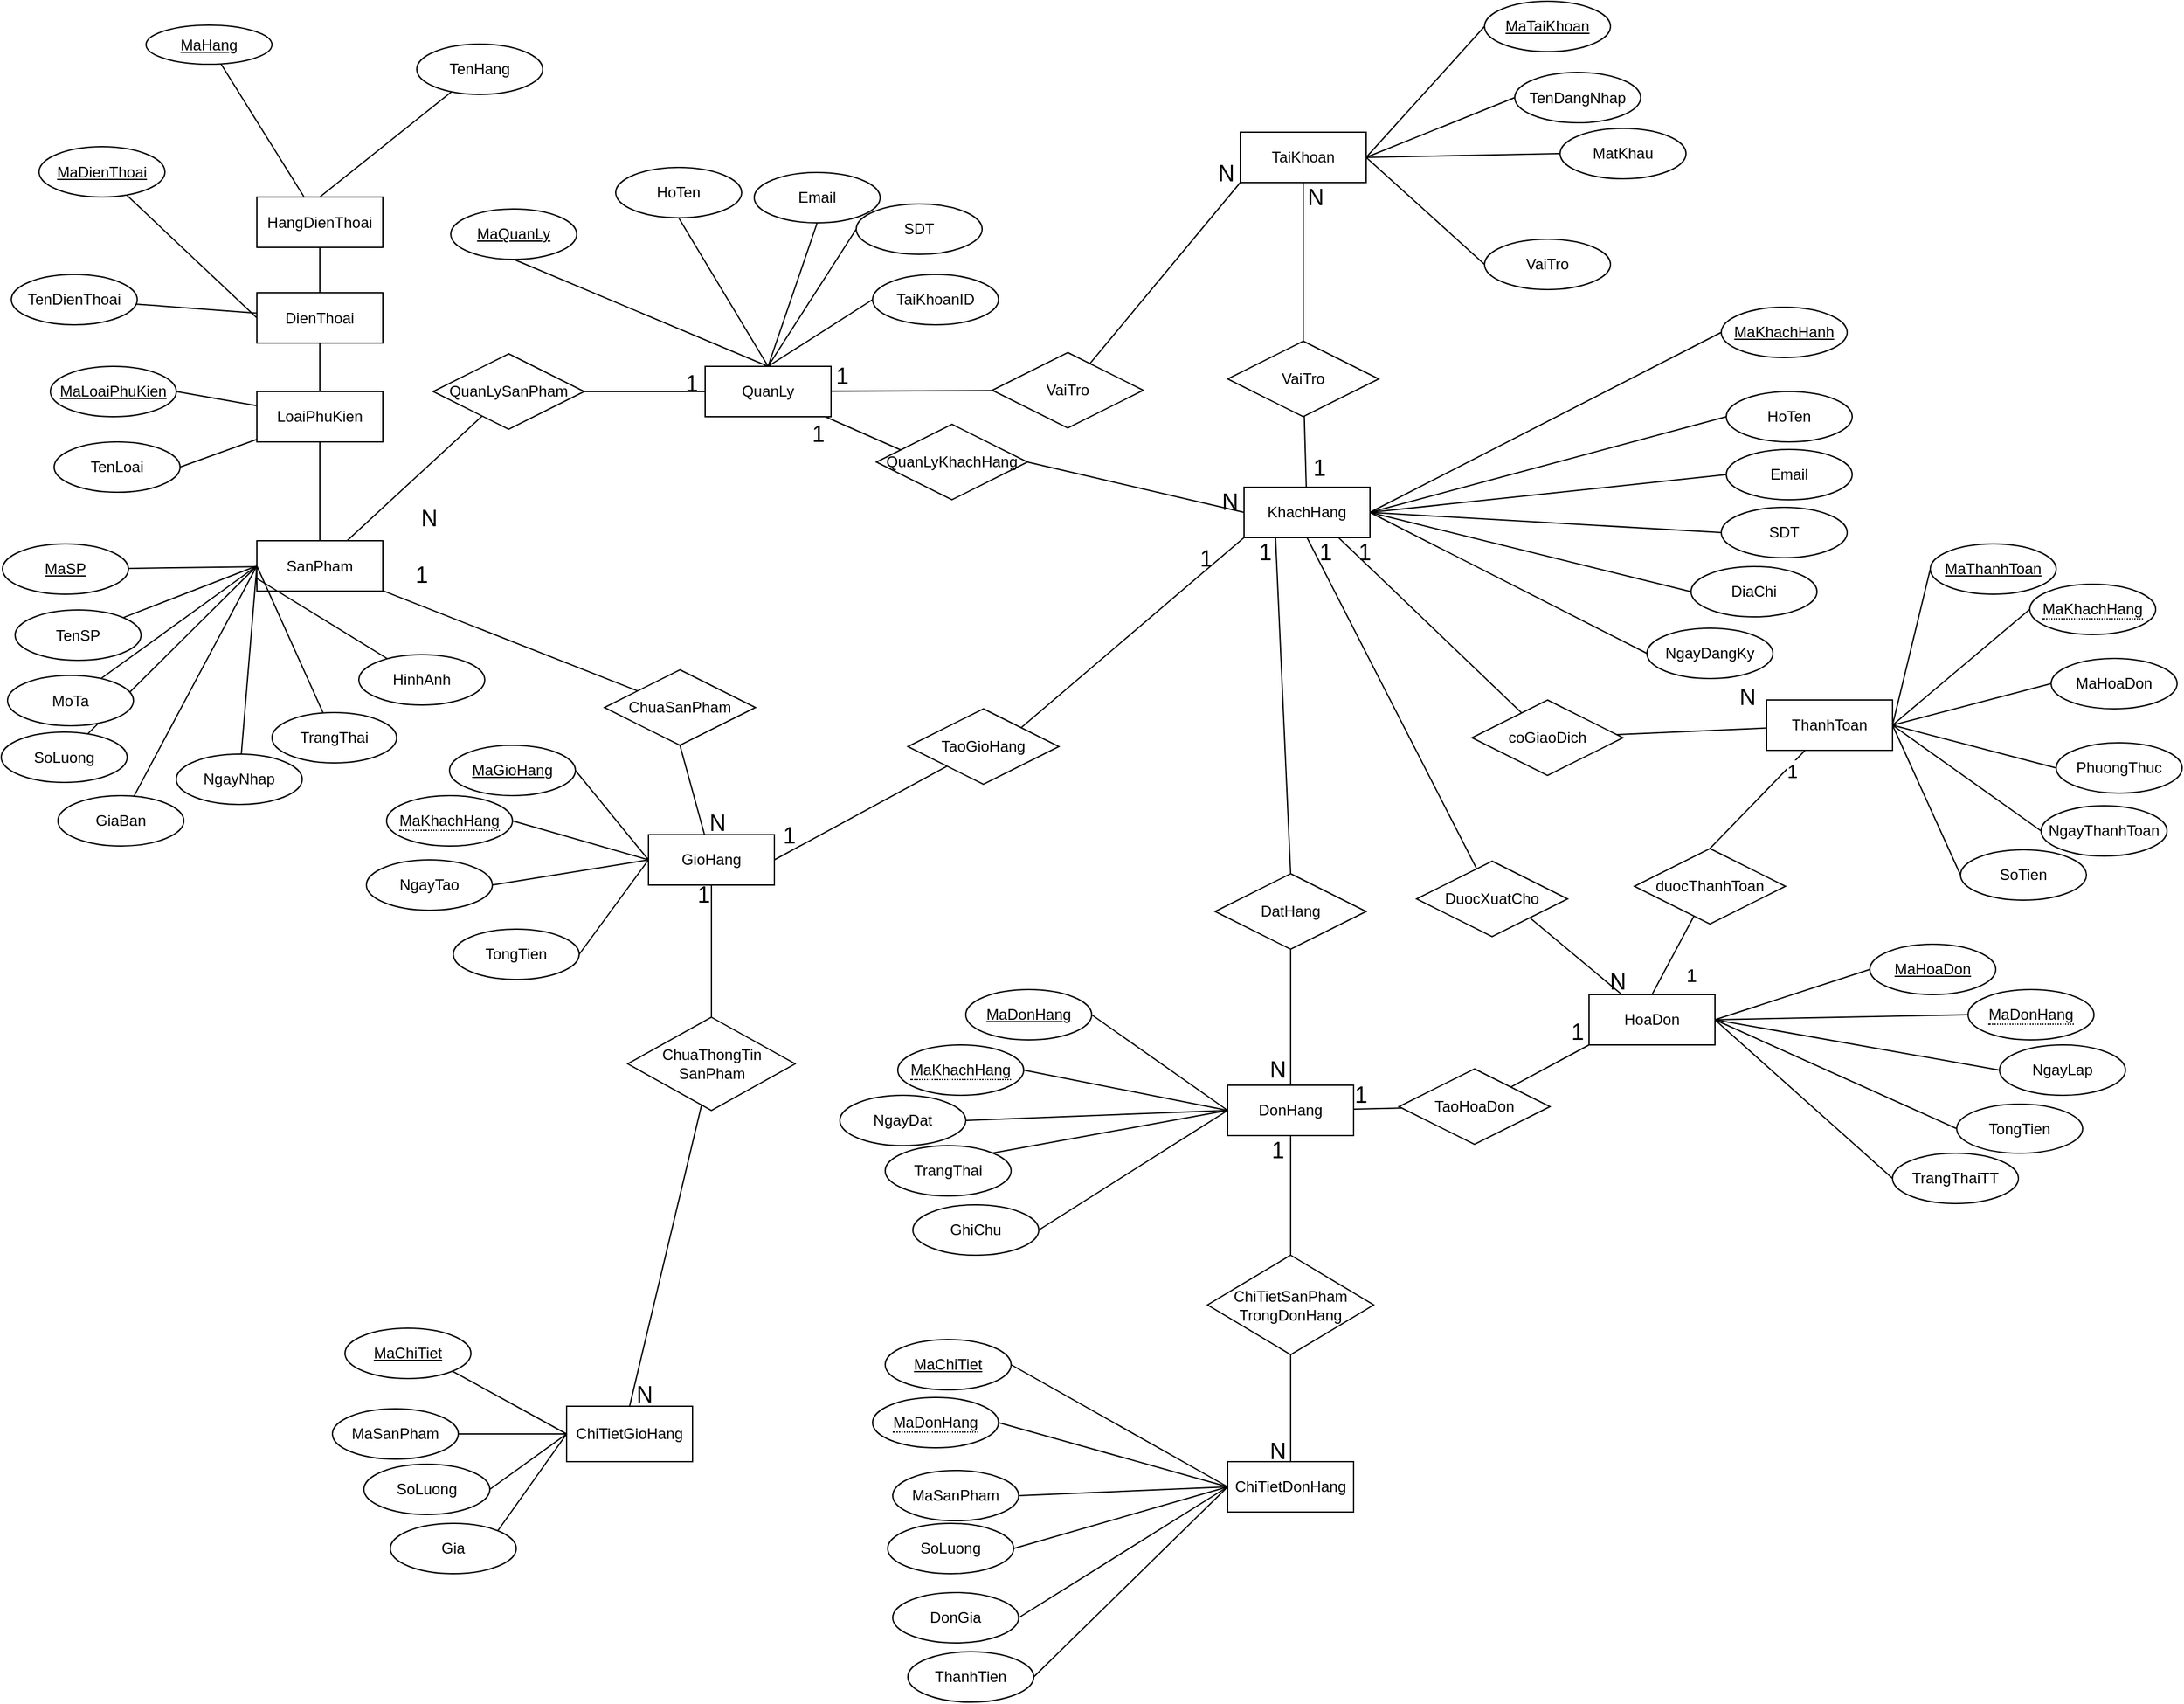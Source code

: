<mxfile version="27.0.9">
  <diagram name="Trang-1" id="s0hm6ijt7wPOR1aAjO_5">
    <mxGraphModel dx="1172" dy="1124" grid="0" gridSize="10" guides="1" tooltips="1" connect="1" arrows="1" fold="1" page="0" pageScale="1" pageWidth="850" pageHeight="1100" math="0" shadow="0" adaptiveColors="none">
      <root>
        <mxCell id="0" />
        <mxCell id="1" parent="0" />
        <mxCell id="YPt8pHd089B75OZOdLJc-1" style="rounded=0;orthogonalLoop=1;jettySize=auto;html=1;endArrow=none;startFill=0;" parent="1" source="YPt8pHd089B75OZOdLJc-40" target="YPt8pHd089B75OZOdLJc-36" edge="1">
          <mxGeometry relative="1" as="geometry" />
        </mxCell>
        <mxCell id="YPt8pHd089B75OZOdLJc-2" style="rounded=0;orthogonalLoop=1;jettySize=auto;html=1;entryX=1;entryY=0.5;entryDx=0;entryDy=0;endArrow=none;startFill=0;" parent="1" source="YPt8pHd089B75OZOdLJc-46" target="YPt8pHd089B75OZOdLJc-21" edge="1">
          <mxGeometry relative="1" as="geometry">
            <mxPoint x="1314" y="677" as="targetPoint" />
          </mxGeometry>
        </mxCell>
        <mxCell id="YPt8pHd089B75OZOdLJc-3" style="rounded=0;orthogonalLoop=1;jettySize=auto;html=1;entryX=0.5;entryY=0;entryDx=0;entryDy=0;endArrow=none;startFill=0;" parent="1" source="YPt8pHd089B75OZOdLJc-52" target="YPt8pHd089B75OZOdLJc-24" edge="1">
          <mxGeometry relative="1" as="geometry" />
        </mxCell>
        <mxCell id="YPt8pHd089B75OZOdLJc-4" style="rounded=0;orthogonalLoop=1;jettySize=auto;html=1;endArrow=none;startFill=0;" parent="1" source="YPt8pHd089B75OZOdLJc-60" target="YPt8pHd089B75OZOdLJc-32" edge="1">
          <mxGeometry relative="1" as="geometry" />
        </mxCell>
        <mxCell id="YPt8pHd089B75OZOdLJc-5" value="KhachHang" style="whiteSpace=wrap;html=1;align=center;" parent="1" vertex="1">
          <mxGeometry x="1507" y="455" width="100" height="40" as="geometry" />
        </mxCell>
        <mxCell id="YPt8pHd089B75OZOdLJc-6" style="rounded=0;orthogonalLoop=1;jettySize=auto;html=1;endArrow=none;startFill=0;entryX=0;entryY=1;entryDx=0;entryDy=0;" parent="1" source="YPt8pHd089B75OZOdLJc-38" target="YPt8pHd089B75OZOdLJc-36" edge="1">
          <mxGeometry relative="1" as="geometry" />
        </mxCell>
        <mxCell id="YPt8pHd089B75OZOdLJc-7" style="rounded=0;orthogonalLoop=1;jettySize=auto;html=1;entryX=0;entryY=0.5;entryDx=0;entryDy=0;endArrow=none;startFill=0;exitX=1;exitY=0.5;exitDx=0;exitDy=0;" parent="1" source="YPt8pHd089B75OZOdLJc-42" target="YPt8pHd089B75OZOdLJc-5" edge="1">
          <mxGeometry relative="1" as="geometry" />
        </mxCell>
        <mxCell id="YPt8pHd089B75OZOdLJc-8" style="rounded=0;orthogonalLoop=1;jettySize=auto;html=1;endArrow=none;startFill=0;" parent="1" source="YPt8pHd089B75OZOdLJc-44" target="YPt8pHd089B75OZOdLJc-19" edge="1">
          <mxGeometry relative="1" as="geometry" />
        </mxCell>
        <mxCell id="YPt8pHd089B75OZOdLJc-9" value="QuanLy" style="whiteSpace=wrap;html=1;align=center;" parent="1" vertex="1">
          <mxGeometry x="1079" y="359" width="100" height="40" as="geometry" />
        </mxCell>
        <mxCell id="YPt8pHd089B75OZOdLJc-10" style="rounded=0;orthogonalLoop=1;jettySize=auto;html=1;endArrow=none;startFill=0;exitX=0.5;exitY=1;exitDx=0;exitDy=0;" parent="1" source="YPt8pHd089B75OZOdLJc-50" target="YPt8pHd089B75OZOdLJc-21" edge="1">
          <mxGeometry relative="1" as="geometry" />
        </mxCell>
        <mxCell id="YPt8pHd089B75OZOdLJc-19" value="SanPham" style="whiteSpace=wrap;html=1;align=center;" parent="1" vertex="1">
          <mxGeometry x="723" y="497.5" width="100" height="40" as="geometry" />
        </mxCell>
        <mxCell id="YPt8pHd089B75OZOdLJc-20" style="rounded=0;orthogonalLoop=1;jettySize=auto;html=1;endArrow=none;startFill=0;entryX=0.5;entryY=0;entryDx=0;entryDy=0;" parent="1" source="YPt8pHd089B75OZOdLJc-48" target="YPt8pHd089B75OZOdLJc-28" edge="1">
          <mxGeometry relative="1" as="geometry" />
        </mxCell>
        <mxCell id="YPt8pHd089B75OZOdLJc-21" value="GioHang" style="whiteSpace=wrap;html=1;align=center;" parent="1" vertex="1">
          <mxGeometry x="1034" y="731" width="100" height="40" as="geometry" />
        </mxCell>
        <mxCell id="YPt8pHd089B75OZOdLJc-22" value="ChiTietDonHang" style="whiteSpace=wrap;html=1;align=center;" parent="1" vertex="1">
          <mxGeometry x="1494" y="1229" width="100" height="40" as="geometry" />
        </mxCell>
        <mxCell id="YPt8pHd089B75OZOdLJc-23" style="rounded=0;orthogonalLoop=1;jettySize=auto;html=1;entryX=0.5;entryY=0;entryDx=0;entryDy=0;endArrow=none;startFill=0;" parent="1" source="YPt8pHd089B75OZOdLJc-54" target="YPt8pHd089B75OZOdLJc-22" edge="1">
          <mxGeometry relative="1" as="geometry" />
        </mxCell>
        <mxCell id="YPt8pHd089B75OZOdLJc-24" value="DonHang" style="whiteSpace=wrap;html=1;align=center;" parent="1" vertex="1">
          <mxGeometry x="1494" y="930" width="100" height="40" as="geometry" />
        </mxCell>
        <mxCell id="YPt8pHd089B75OZOdLJc-25" style="rounded=0;orthogonalLoop=1;jettySize=auto;html=1;exitX=0;exitY=0.5;exitDx=0;exitDy=0;entryX=1;entryY=1;entryDx=0;entryDy=0;endArrow=none;startFill=0;" parent="1" source="YPt8pHd089B75OZOdLJc-28" target="YPt8pHd089B75OZOdLJc-69" edge="1">
          <mxGeometry relative="1" as="geometry">
            <mxPoint x="1036" y="1305" as="sourcePoint" />
          </mxGeometry>
        </mxCell>
        <mxCell id="YPt8pHd089B75OZOdLJc-26" style="rounded=0;orthogonalLoop=1;jettySize=auto;html=1;exitX=0;exitY=0.5;exitDx=0;exitDy=0;entryX=1;entryY=0;entryDx=0;entryDy=0;endArrow=none;startFill=0;" parent="1" source="YPt8pHd089B75OZOdLJc-28" target="YPt8pHd089B75OZOdLJc-70" edge="1">
          <mxGeometry relative="1" as="geometry">
            <mxPoint x="1036" y="1305" as="sourcePoint" />
          </mxGeometry>
        </mxCell>
        <mxCell id="YPt8pHd089B75OZOdLJc-27" style="rounded=0;orthogonalLoop=1;jettySize=auto;html=1;exitX=0;exitY=0.5;exitDx=0;exitDy=0;entryX=1;entryY=0.5;entryDx=0;entryDy=0;endArrow=none;startFill=0;" parent="1" source="YPt8pHd089B75OZOdLJc-28" target="YPt8pHd089B75OZOdLJc-72" edge="1">
          <mxGeometry relative="1" as="geometry">
            <mxPoint x="1036" y="1305" as="sourcePoint" />
          </mxGeometry>
        </mxCell>
        <mxCell id="YPt8pHd089B75OZOdLJc-28" value="ChiTietGioHang" style="whiteSpace=wrap;html=1;align=center;" parent="1" vertex="1">
          <mxGeometry x="969" y="1185" width="100" height="44" as="geometry" />
        </mxCell>
        <mxCell id="YPt8pHd089B75OZOdLJc-29" style="rounded=0;orthogonalLoop=1;jettySize=auto;html=1;entryX=0.5;entryY=0;entryDx=0;entryDy=0;endArrow=none;startFill=0;" parent="1" source="YPt8pHd089B75OZOdLJc-174" target="YPt8pHd089B75OZOdLJc-35" edge="1">
          <mxGeometry relative="1" as="geometry" />
        </mxCell>
        <mxCell id="YPt8pHd089B75OZOdLJc-30" value="1" style="edgeLabel;html=1;align=center;verticalAlign=middle;resizable=0;points=[];fontSize=15;" parent="YPt8pHd089B75OZOdLJc-29" vertex="1" connectable="0">
          <mxGeometry x="0.606" y="2" relative="1" as="geometry">
            <mxPoint x="23" y="-5" as="offset" />
          </mxGeometry>
        </mxCell>
        <mxCell id="YPt8pHd089B75OZOdLJc-31" style="rounded=0;orthogonalLoop=1;jettySize=auto;html=1;entryX=0;entryY=0.5;entryDx=0;entryDy=0;endArrow=none;startFill=0;exitX=1;exitY=0.5;exitDx=0;exitDy=0;" parent="1" source="YPt8pHd089B75OZOdLJc-32" target="YPt8pHd089B75OZOdLJc-175" edge="1">
          <mxGeometry relative="1" as="geometry">
            <mxPoint x="2020" y="648" as="sourcePoint" />
          </mxGeometry>
        </mxCell>
        <mxCell id="YPt8pHd089B75OZOdLJc-32" value="ThanhToan" style="whiteSpace=wrap;html=1;align=center;" parent="1" vertex="1">
          <mxGeometry x="1922" y="624" width="100" height="40" as="geometry" />
        </mxCell>
        <mxCell id="YPt8pHd089B75OZOdLJc-33" style="rounded=0;orthogonalLoop=1;jettySize=auto;html=1;endArrow=none;startFill=0;" parent="1" source="YPt8pHd089B75OZOdLJc-56" target="YPt8pHd089B75OZOdLJc-24" edge="1">
          <mxGeometry relative="1" as="geometry" />
        </mxCell>
        <mxCell id="YPt8pHd089B75OZOdLJc-34" style="rounded=0;orthogonalLoop=1;jettySize=auto;html=1;entryX=0.5;entryY=1;entryDx=0;entryDy=0;endArrow=none;startFill=0;" parent="1" source="YPt8pHd089B75OZOdLJc-58" target="YPt8pHd089B75OZOdLJc-5" edge="1">
          <mxGeometry relative="1" as="geometry" />
        </mxCell>
        <mxCell id="YPt8pHd089B75OZOdLJc-35" value="HoaDon" style="whiteSpace=wrap;html=1;align=center;" parent="1" vertex="1">
          <mxGeometry x="1781" y="858" width="100" height="40" as="geometry" />
        </mxCell>
        <mxCell id="YPt8pHd089B75OZOdLJc-36" value="TaiKhoan" style="whiteSpace=wrap;html=1;align=center;" parent="1" vertex="1">
          <mxGeometry x="1504" y="173" width="100" height="40" as="geometry" />
        </mxCell>
        <mxCell id="YPt8pHd089B75OZOdLJc-37" value="" style="rounded=0;orthogonalLoop=1;jettySize=auto;html=1;endArrow=none;startFill=0;" parent="1" source="YPt8pHd089B75OZOdLJc-9" target="YPt8pHd089B75OZOdLJc-38" edge="1">
          <mxGeometry relative="1" as="geometry">
            <mxPoint x="1961" y="367" as="sourcePoint" />
            <mxPoint x="1718" y="367" as="targetPoint" />
          </mxGeometry>
        </mxCell>
        <mxCell id="YPt8pHd089B75OZOdLJc-38" value="VaiTro" style="shape=rhombus;perimeter=rhombusPerimeter;whiteSpace=wrap;html=1;align=center;" parent="1" vertex="1">
          <mxGeometry x="1307" y="348" width="120" height="60" as="geometry" />
        </mxCell>
        <mxCell id="YPt8pHd089B75OZOdLJc-39" value="" style="rounded=0;orthogonalLoop=1;jettySize=auto;html=1;endArrow=none;startFill=0;" parent="1" source="YPt8pHd089B75OZOdLJc-5" target="YPt8pHd089B75OZOdLJc-40" edge="1">
          <mxGeometry relative="1" as="geometry">
            <mxPoint x="1554" y="634" as="sourcePoint" />
            <mxPoint x="1554" y="398" as="targetPoint" />
          </mxGeometry>
        </mxCell>
        <mxCell id="YPt8pHd089B75OZOdLJc-40" value="VaiTro" style="shape=rhombus;perimeter=rhombusPerimeter;whiteSpace=wrap;html=1;align=center;" parent="1" vertex="1">
          <mxGeometry x="1494" y="339" width="120" height="60" as="geometry" />
        </mxCell>
        <mxCell id="YPt8pHd089B75OZOdLJc-41" value="" style="rounded=0;orthogonalLoop=1;jettySize=auto;html=1;entryX=0.192;entryY=0.367;entryDx=0;entryDy=0;endArrow=none;startFill=0;entryPerimeter=0;" parent="1" source="YPt8pHd089B75OZOdLJc-9" target="YPt8pHd089B75OZOdLJc-42" edge="1">
          <mxGeometry relative="1" as="geometry">
            <mxPoint x="1990" y="387" as="sourcePoint" />
            <mxPoint x="1718" y="643" as="targetPoint" />
          </mxGeometry>
        </mxCell>
        <mxCell id="YPt8pHd089B75OZOdLJc-42" value="QuanLyKhachHang" style="shape=rhombus;perimeter=rhombusPerimeter;whiteSpace=wrap;html=1;align=center;" parent="1" vertex="1">
          <mxGeometry x="1215" y="405" width="120" height="60" as="geometry" />
        </mxCell>
        <mxCell id="YPt8pHd089B75OZOdLJc-43" value="" style="rounded=0;orthogonalLoop=1;jettySize=auto;html=1;endArrow=none;startFill=0;" parent="1" source="YPt8pHd089B75OZOdLJc-9" target="YPt8pHd089B75OZOdLJc-44" edge="1">
          <mxGeometry relative="1" as="geometry">
            <mxPoint x="2061" y="367" as="sourcePoint" />
            <mxPoint x="2212" y="367" as="targetPoint" />
          </mxGeometry>
        </mxCell>
        <mxCell id="YPt8pHd089B75OZOdLJc-44" value="QuanLySanPham" style="shape=rhombus;perimeter=rhombusPerimeter;whiteSpace=wrap;html=1;align=center;" parent="1" vertex="1">
          <mxGeometry x="863" y="349" width="120" height="60" as="geometry" />
        </mxCell>
        <mxCell id="YPt8pHd089B75OZOdLJc-45" value="" style="rounded=0;orthogonalLoop=1;jettySize=auto;html=1;entryX=1;entryY=0;entryDx=0;entryDy=0;endArrow=none;startFill=0;exitX=0;exitY=1;exitDx=0;exitDy=0;" parent="1" source="YPt8pHd089B75OZOdLJc-5" target="YPt8pHd089B75OZOdLJc-46" edge="1">
          <mxGeometry relative="1" as="geometry">
            <mxPoint x="1504" y="654" as="sourcePoint" />
            <mxPoint x="1309" y="654" as="targetPoint" />
          </mxGeometry>
        </mxCell>
        <mxCell id="YPt8pHd089B75OZOdLJc-46" value="TaoGioHang" style="shape=rhombus;perimeter=rhombusPerimeter;whiteSpace=wrap;html=1;align=center;" parent="1" vertex="1">
          <mxGeometry x="1240" y="631" width="120" height="60" as="geometry" />
        </mxCell>
        <mxCell id="YPt8pHd089B75OZOdLJc-47" value="" style="rounded=0;orthogonalLoop=1;jettySize=auto;html=1;endArrow=none;startFill=0;entryX=0.5;entryY=0;entryDx=0;entryDy=0;" parent="1" source="YPt8pHd089B75OZOdLJc-21" target="YPt8pHd089B75OZOdLJc-48" edge="1">
          <mxGeometry relative="1" as="geometry">
            <mxPoint x="1324" y="643" as="sourcePoint" />
            <mxPoint x="1324" y="900" as="targetPoint" />
          </mxGeometry>
        </mxCell>
        <mxCell id="YPt8pHd089B75OZOdLJc-48" value="ChuaThongTin&lt;div&gt;SanPham&lt;/div&gt;" style="shape=rhombus;perimeter=rhombusPerimeter;whiteSpace=wrap;html=1;align=center;" parent="1" vertex="1">
          <mxGeometry x="1017.5" y="876" width="133" height="74" as="geometry" />
        </mxCell>
        <mxCell id="YPt8pHd089B75OZOdLJc-49" value="" style="rounded=0;orthogonalLoop=1;jettySize=auto;html=1;endArrow=none;startFill=0;" parent="1" source="YPt8pHd089B75OZOdLJc-19" target="YPt8pHd089B75OZOdLJc-50" edge="1">
          <mxGeometry relative="1" as="geometry">
            <mxPoint x="970" y="532" as="sourcePoint" />
            <mxPoint x="1212" y="634" as="targetPoint" />
          </mxGeometry>
        </mxCell>
        <mxCell id="YPt8pHd089B75OZOdLJc-50" value="ChuaSanPham" style="shape=rhombus;perimeter=rhombusPerimeter;whiteSpace=wrap;html=1;align=center;" parent="1" vertex="1">
          <mxGeometry x="999" y="600" width="120" height="60" as="geometry" />
        </mxCell>
        <mxCell id="YPt8pHd089B75OZOdLJc-51" value="" style="rounded=0;orthogonalLoop=1;jettySize=auto;html=1;entryX=0.5;entryY=0;entryDx=0;entryDy=0;endArrow=none;startFill=0;exitX=0.25;exitY=1;exitDx=0;exitDy=0;" parent="1" source="YPt8pHd089B75OZOdLJc-5" target="YPt8pHd089B75OZOdLJc-52" edge="1">
          <mxGeometry relative="1" as="geometry">
            <mxPoint x="1554" y="674" as="sourcePoint" />
            <mxPoint x="1554" y="931" as="targetPoint" />
          </mxGeometry>
        </mxCell>
        <mxCell id="YPt8pHd089B75OZOdLJc-52" value="DatHang" style="shape=rhombus;perimeter=rhombusPerimeter;whiteSpace=wrap;html=1;align=center;" parent="1" vertex="1">
          <mxGeometry x="1484" y="762" width="120" height="60" as="geometry" />
        </mxCell>
        <mxCell id="YPt8pHd089B75OZOdLJc-53" value="" style="edgeStyle=orthogonalEdgeStyle;rounded=0;orthogonalLoop=1;jettySize=auto;html=1;entryX=0.5;entryY=0;entryDx=0;entryDy=0;endArrow=none;startFill=0;" parent="1" source="YPt8pHd089B75OZOdLJc-24" target="YPt8pHd089B75OZOdLJc-54" edge="1">
          <mxGeometry relative="1" as="geometry">
            <mxPoint x="1554" y="971" as="sourcePoint" />
            <mxPoint x="1554" y="1117" as="targetPoint" />
          </mxGeometry>
        </mxCell>
        <mxCell id="YPt8pHd089B75OZOdLJc-54" value="ChiTietSanPham&lt;div&gt;TrongDonHang&lt;/div&gt;" style="shape=rhombus;perimeter=rhombusPerimeter;whiteSpace=wrap;html=1;align=center;" parent="1" vertex="1">
          <mxGeometry x="1478" y="1065" width="132" height="79" as="geometry" />
        </mxCell>
        <mxCell id="YPt8pHd089B75OZOdLJc-55" value="" style="rounded=0;orthogonalLoop=1;jettySize=auto;html=1;endArrow=none;startFill=0;exitX=0;exitY=1;exitDx=0;exitDy=0;" parent="1" source="YPt8pHd089B75OZOdLJc-35" target="YPt8pHd089B75OZOdLJc-56" edge="1">
          <mxGeometry relative="1" as="geometry">
            <mxPoint x="1840" y="951" as="sourcePoint" />
            <mxPoint x="1604" y="951" as="targetPoint" />
          </mxGeometry>
        </mxCell>
        <mxCell id="YPt8pHd089B75OZOdLJc-56" value="TaoHoaDon" style="shape=rhombus;perimeter=rhombusPerimeter;whiteSpace=wrap;html=1;align=center;" parent="1" vertex="1">
          <mxGeometry x="1630" y="917" width="120" height="60" as="geometry" />
        </mxCell>
        <mxCell id="YPt8pHd089B75OZOdLJc-57" value="" style="rounded=0;orthogonalLoop=1;jettySize=auto;html=1;entryX=1;entryY=1;entryDx=0;entryDy=0;endArrow=none;startFill=0;" parent="1" source="YPt8pHd089B75OZOdLJc-35" target="YPt8pHd089B75OZOdLJc-58" edge="1">
          <mxGeometry relative="1" as="geometry">
            <mxPoint x="1869" y="931" as="sourcePoint" />
            <mxPoint x="1604" y="674" as="targetPoint" />
          </mxGeometry>
        </mxCell>
        <mxCell id="YPt8pHd089B75OZOdLJc-58" value="DuocXuatCho" style="shape=rhombus;perimeter=rhombusPerimeter;whiteSpace=wrap;html=1;align=center;" parent="1" vertex="1">
          <mxGeometry x="1644" y="752" width="120" height="60" as="geometry" />
        </mxCell>
        <mxCell id="YPt8pHd089B75OZOdLJc-59" value="" style="rounded=0;orthogonalLoop=1;jettySize=auto;html=1;endArrow=none;startFill=0;exitX=0.75;exitY=1;exitDx=0;exitDy=0;" parent="1" source="YPt8pHd089B75OZOdLJc-5" target="YPt8pHd089B75OZOdLJc-60" edge="1">
          <mxGeometry relative="1" as="geometry">
            <mxPoint x="1604" y="654" as="sourcePoint" />
            <mxPoint x="1854" y="657" as="targetPoint" />
          </mxGeometry>
        </mxCell>
        <mxCell id="YPt8pHd089B75OZOdLJc-60" value="coGiaoDich" style="shape=rhombus;perimeter=rhombusPerimeter;whiteSpace=wrap;html=1;align=center;" parent="1" vertex="1">
          <mxGeometry x="1688" y="624" width="120" height="60" as="geometry" />
        </mxCell>
        <mxCell id="YPt8pHd089B75OZOdLJc-197" style="rounded=0;orthogonalLoop=1;jettySize=auto;html=1;endArrow=none;startFill=0;" parent="1" source="YPt8pHd089B75OZOdLJc-61" target="YPt8pHd089B75OZOdLJc-19" edge="1">
          <mxGeometry relative="1" as="geometry" />
        </mxCell>
        <mxCell id="YPt8pHd089B75OZOdLJc-61" value="&lt;u&gt;MaSP&lt;/u&gt;" style="ellipse;whiteSpace=wrap;html=1;align=center;" parent="1" vertex="1">
          <mxGeometry x="521" y="500" width="100" height="40" as="geometry" />
        </mxCell>
        <mxCell id="YPt8pHd089B75OZOdLJc-203" style="rounded=0;orthogonalLoop=1;jettySize=auto;html=1;entryX=0;entryY=0.5;entryDx=0;entryDy=0;endArrow=none;startFill=0;" parent="1" source="YPt8pHd089B75OZOdLJc-62" target="YPt8pHd089B75OZOdLJc-19" edge="1">
          <mxGeometry relative="1" as="geometry" />
        </mxCell>
        <mxCell id="YPt8pHd089B75OZOdLJc-62" value="TrangThai" style="ellipse;whiteSpace=wrap;html=1;align=center;" parent="1" vertex="1">
          <mxGeometry x="735" y="634" width="99" height="40" as="geometry" />
        </mxCell>
        <mxCell id="YPt8pHd089B75OZOdLJc-201" style="rounded=0;orthogonalLoop=1;jettySize=auto;html=1;entryX=0;entryY=0.5;entryDx=0;entryDy=0;endArrow=none;startFill=0;" parent="1" source="YPt8pHd089B75OZOdLJc-63" target="YPt8pHd089B75OZOdLJc-19" edge="1">
          <mxGeometry relative="1" as="geometry" />
        </mxCell>
        <mxCell id="YPt8pHd089B75OZOdLJc-63" value="SoLuong" style="ellipse;whiteSpace=wrap;html=1;align=center;" parent="1" vertex="1">
          <mxGeometry x="520" y="649.5" width="100" height="40" as="geometry" />
        </mxCell>
        <mxCell id="YPt8pHd089B75OZOdLJc-204" style="rounded=0;orthogonalLoop=1;jettySize=auto;html=1;entryX=0;entryY=0.75;entryDx=0;entryDy=0;endArrow=none;startFill=0;" parent="1" source="YPt8pHd089B75OZOdLJc-64" target="YPt8pHd089B75OZOdLJc-19" edge="1">
          <mxGeometry relative="1" as="geometry" />
        </mxCell>
        <mxCell id="YPt8pHd089B75OZOdLJc-64" value="HinhAnh" style="ellipse;whiteSpace=wrap;html=1;align=center;" parent="1" vertex="1">
          <mxGeometry x="804" y="588" width="100" height="40" as="geometry" />
        </mxCell>
        <mxCell id="YPt8pHd089B75OZOdLJc-202" style="rounded=0;orthogonalLoop=1;jettySize=auto;html=1;entryX=0;entryY=0.5;entryDx=0;entryDy=0;endArrow=none;startFill=0;" parent="1" source="YPt8pHd089B75OZOdLJc-65" target="YPt8pHd089B75OZOdLJc-19" edge="1">
          <mxGeometry relative="1" as="geometry" />
        </mxCell>
        <mxCell id="YPt8pHd089B75OZOdLJc-65" value="NgayNhap" style="ellipse;whiteSpace=wrap;html=1;align=center;" parent="1" vertex="1">
          <mxGeometry x="659" y="667" width="100" height="40" as="geometry" />
        </mxCell>
        <mxCell id="YPt8pHd089B75OZOdLJc-199" style="rounded=0;orthogonalLoop=1;jettySize=auto;html=1;entryX=0;entryY=0.5;entryDx=0;entryDy=0;endArrow=none;startFill=0;" parent="1" source="YPt8pHd089B75OZOdLJc-66" target="YPt8pHd089B75OZOdLJc-19" edge="1">
          <mxGeometry relative="1" as="geometry" />
        </mxCell>
        <mxCell id="YPt8pHd089B75OZOdLJc-66" value="MoTa" style="ellipse;whiteSpace=wrap;html=1;align=center;" parent="1" vertex="1">
          <mxGeometry x="525" y="604.5" width="100" height="40" as="geometry" />
        </mxCell>
        <mxCell id="YPt8pHd089B75OZOdLJc-198" style="rounded=0;orthogonalLoop=1;jettySize=auto;html=1;entryX=0;entryY=0.5;entryDx=0;entryDy=0;endArrow=none;startFill=0;" parent="1" source="YPt8pHd089B75OZOdLJc-67" target="YPt8pHd089B75OZOdLJc-19" edge="1">
          <mxGeometry relative="1" as="geometry" />
        </mxCell>
        <mxCell id="YPt8pHd089B75OZOdLJc-67" value="TenSP" style="ellipse;whiteSpace=wrap;html=1;align=center;" parent="1" vertex="1">
          <mxGeometry x="531" y="552.5" width="100" height="40" as="geometry" />
        </mxCell>
        <mxCell id="YPt8pHd089B75OZOdLJc-200" style="rounded=0;orthogonalLoop=1;jettySize=auto;html=1;entryX=0;entryY=0.5;entryDx=0;entryDy=0;endArrow=none;startFill=0;" parent="1" source="YPt8pHd089B75OZOdLJc-68" target="YPt8pHd089B75OZOdLJc-19" edge="1">
          <mxGeometry relative="1" as="geometry" />
        </mxCell>
        <mxCell id="YPt8pHd089B75OZOdLJc-68" value="GiaBan" style="ellipse;whiteSpace=wrap;html=1;align=center;" parent="1" vertex="1">
          <mxGeometry x="565" y="700" width="100" height="40" as="geometry" />
        </mxCell>
        <mxCell id="YPt8pHd089B75OZOdLJc-69" value="MaChiTiet" style="ellipse;whiteSpace=wrap;html=1;align=center;fontStyle=4" parent="1" vertex="1">
          <mxGeometry x="793" y="1123" width="100" height="40" as="geometry" />
        </mxCell>
        <mxCell id="YPt8pHd089B75OZOdLJc-70" value="Gia" style="ellipse;whiteSpace=wrap;html=1;align=center;" parent="1" vertex="1">
          <mxGeometry x="829" y="1278" width="100" height="40" as="geometry" />
        </mxCell>
        <mxCell id="YPt8pHd089B75OZOdLJc-71" value="MaSanPham" style="ellipse;whiteSpace=wrap;html=1;align=center;" parent="1" vertex="1">
          <mxGeometry x="783" y="1187" width="100" height="40" as="geometry" />
        </mxCell>
        <mxCell id="YPt8pHd089B75OZOdLJc-72" value="SoLuong" style="ellipse;whiteSpace=wrap;html=1;align=center;" parent="1" vertex="1">
          <mxGeometry x="808" y="1231" width="100" height="40" as="geometry" />
        </mxCell>
        <mxCell id="YPt8pHd089B75OZOdLJc-73" style="rounded=0;orthogonalLoop=1;jettySize=auto;html=1;exitX=0;exitY=0.5;exitDx=0;exitDy=0;entryX=1;entryY=0.5;entryDx=0;entryDy=0;endArrow=none;startFill=0;" parent="1" source="YPt8pHd089B75OZOdLJc-28" target="YPt8pHd089B75OZOdLJc-71" edge="1">
          <mxGeometry relative="1" as="geometry">
            <mxPoint x="1036" y="1305" as="sourcePoint" />
            <mxPoint x="845.7" y="1218.56" as="targetPoint" />
          </mxGeometry>
        </mxCell>
        <mxCell id="YPt8pHd089B75OZOdLJc-74" value="MaDonHang" style="ellipse;whiteSpace=wrap;html=1;align=center;fontStyle=4" parent="1" vertex="1">
          <mxGeometry x="1286" y="854" width="100" height="40" as="geometry" />
        </mxCell>
        <mxCell id="YPt8pHd089B75OZOdLJc-75" value="GhiChu" style="ellipse;whiteSpace=wrap;html=1;align=center;" parent="1" vertex="1">
          <mxGeometry x="1244" y="1025" width="100" height="40" as="geometry" />
        </mxCell>
        <mxCell id="YPt8pHd089B75OZOdLJc-76" value="TrangThai" style="ellipse;whiteSpace=wrap;html=1;align=center;" parent="1" vertex="1">
          <mxGeometry x="1222" y="978" width="100" height="40" as="geometry" />
        </mxCell>
        <mxCell id="YPt8pHd089B75OZOdLJc-77" value="NgayDat" style="ellipse;whiteSpace=wrap;html=1;align=center;" parent="1" vertex="1">
          <mxGeometry x="1186" y="938" width="100" height="40" as="geometry" />
        </mxCell>
        <mxCell id="YPt8pHd089B75OZOdLJc-78" value="" style="endArrow=none;html=1;rounded=0;entryX=0;entryY=0.5;entryDx=0;entryDy=0;exitX=1;exitY=0;exitDx=0;exitDy=0;" parent="1" source="YPt8pHd089B75OZOdLJc-76" target="YPt8pHd089B75OZOdLJc-24" edge="1">
          <mxGeometry relative="1" as="geometry">
            <mxPoint x="1341" y="1082" as="sourcePoint" />
            <mxPoint x="1501" y="1082" as="targetPoint" />
          </mxGeometry>
        </mxCell>
        <mxCell id="YPt8pHd089B75OZOdLJc-79" value="" style="endArrow=none;html=1;rounded=0;entryX=0;entryY=0.5;entryDx=0;entryDy=0;exitX=1;exitY=0.5;exitDx=0;exitDy=0;" parent="1" source="YPt8pHd089B75OZOdLJc-77" target="YPt8pHd089B75OZOdLJc-24" edge="1">
          <mxGeometry relative="1" as="geometry">
            <mxPoint x="1341" y="1082" as="sourcePoint" />
            <mxPoint x="1501" y="1082" as="targetPoint" />
          </mxGeometry>
        </mxCell>
        <mxCell id="YPt8pHd089B75OZOdLJc-80" value="" style="endArrow=none;html=1;rounded=0;entryX=0;entryY=0.5;entryDx=0;entryDy=0;exitX=1;exitY=0.5;exitDx=0;exitDy=0;" parent="1" source="YPt8pHd089B75OZOdLJc-178" target="YPt8pHd089B75OZOdLJc-24" edge="1">
          <mxGeometry relative="1" as="geometry">
            <mxPoint x="1335.0" y="918" as="sourcePoint" />
            <mxPoint x="1501" y="1082" as="targetPoint" />
          </mxGeometry>
        </mxCell>
        <mxCell id="YPt8pHd089B75OZOdLJc-81" value="" style="endArrow=none;html=1;rounded=0;entryX=0;entryY=0.5;entryDx=0;entryDy=0;exitX=1;exitY=0.5;exitDx=0;exitDy=0;" parent="1" source="YPt8pHd089B75OZOdLJc-74" target="YPt8pHd089B75OZOdLJc-24" edge="1">
          <mxGeometry relative="1" as="geometry">
            <mxPoint x="1341" y="1082" as="sourcePoint" />
            <mxPoint x="1501" y="1082" as="targetPoint" />
          </mxGeometry>
        </mxCell>
        <mxCell id="YPt8pHd089B75OZOdLJc-82" value="" style="endArrow=none;html=1;rounded=0;entryX=0;entryY=0.5;entryDx=0;entryDy=0;exitX=1;exitY=0.5;exitDx=0;exitDy=0;" parent="1" source="YPt8pHd089B75OZOdLJc-75" target="YPt8pHd089B75OZOdLJc-24" edge="1">
          <mxGeometry relative="1" as="geometry">
            <mxPoint x="1206" y="1128" as="sourcePoint" />
            <mxPoint x="1366" y="1128" as="targetPoint" />
          </mxGeometry>
        </mxCell>
        <mxCell id="YPt8pHd089B75OZOdLJc-83" value="MaGioHang" style="ellipse;whiteSpace=wrap;html=1;align=center;fontStyle=4" parent="1" vertex="1">
          <mxGeometry x="876" y="660" width="100" height="40" as="geometry" />
        </mxCell>
        <mxCell id="YPt8pHd089B75OZOdLJc-84" value="NgayTao" style="ellipse;whiteSpace=wrap;html=1;align=center;" parent="1" vertex="1">
          <mxGeometry x="810" y="751" width="100" height="40" as="geometry" />
        </mxCell>
        <mxCell id="YPt8pHd089B75OZOdLJc-85" value="TongTien" style="ellipse;whiteSpace=wrap;html=1;align=center;" parent="1" vertex="1">
          <mxGeometry x="879" y="806" width="100" height="40" as="geometry" />
        </mxCell>
        <mxCell id="YPt8pHd089B75OZOdLJc-86" value="" style="endArrow=none;html=1;rounded=0;exitX=1;exitY=0.5;exitDx=0;exitDy=0;entryX=0;entryY=0.5;entryDx=0;entryDy=0;" parent="1" source="YPt8pHd089B75OZOdLJc-83" target="YPt8pHd089B75OZOdLJc-21" edge="1">
          <mxGeometry relative="1" as="geometry">
            <mxPoint x="918" y="726" as="sourcePoint" />
            <mxPoint x="1078" y="726" as="targetPoint" />
          </mxGeometry>
        </mxCell>
        <mxCell id="YPt8pHd089B75OZOdLJc-87" value="" style="endArrow=none;html=1;rounded=0;entryX=0;entryY=0.5;entryDx=0;entryDy=0;exitX=1;exitY=0.5;exitDx=0;exitDy=0;" parent="1" source="YPt8pHd089B75OZOdLJc-176" target="YPt8pHd089B75OZOdLJc-21" edge="1">
          <mxGeometry relative="1" as="geometry">
            <mxPoint x="930.0" y="727" as="sourcePoint" />
            <mxPoint x="1078" y="726" as="targetPoint" />
          </mxGeometry>
        </mxCell>
        <mxCell id="YPt8pHd089B75OZOdLJc-88" value="" style="endArrow=none;html=1;rounded=0;exitX=1;exitY=0.5;exitDx=0;exitDy=0;entryX=0;entryY=0.5;entryDx=0;entryDy=0;" parent="1" source="YPt8pHd089B75OZOdLJc-84" target="YPt8pHd089B75OZOdLJc-21" edge="1">
          <mxGeometry relative="1" as="geometry">
            <mxPoint x="924" y="776.0" as="sourcePoint" />
            <mxPoint x="1078" y="726" as="targetPoint" />
          </mxGeometry>
        </mxCell>
        <mxCell id="YPt8pHd089B75OZOdLJc-89" value="" style="endArrow=none;html=1;rounded=0;entryX=0;entryY=0.5;entryDx=0;entryDy=0;exitX=1;exitY=0.5;exitDx=0;exitDy=0;" parent="1" source="YPt8pHd089B75OZOdLJc-85" target="YPt8pHd089B75OZOdLJc-21" edge="1">
          <mxGeometry relative="1" as="geometry">
            <mxPoint x="918" y="726" as="sourcePoint" />
            <mxPoint x="1078" y="726" as="targetPoint" />
          </mxGeometry>
        </mxCell>
        <mxCell id="YPt8pHd089B75OZOdLJc-90" value="MaChiTiet" style="ellipse;whiteSpace=wrap;html=1;align=center;fontStyle=4" parent="1" vertex="1">
          <mxGeometry x="1222" y="1132" width="100" height="40" as="geometry" />
        </mxCell>
        <mxCell id="YPt8pHd089B75OZOdLJc-91" value="DonGia" style="ellipse;whiteSpace=wrap;html=1;align=center;" parent="1" vertex="1">
          <mxGeometry x="1228" y="1333" width="100" height="40" as="geometry" />
        </mxCell>
        <mxCell id="YPt8pHd089B75OZOdLJc-92" value="MaSanPham" style="ellipse;whiteSpace=wrap;html=1;align=center;" parent="1" vertex="1">
          <mxGeometry x="1228" y="1236" width="100" height="40" as="geometry" />
        </mxCell>
        <mxCell id="YPt8pHd089B75OZOdLJc-93" value="SoLuong" style="ellipse;whiteSpace=wrap;html=1;align=center;" parent="1" vertex="1">
          <mxGeometry x="1224" y="1278" width="100" height="40" as="geometry" />
        </mxCell>
        <mxCell id="YPt8pHd089B75OZOdLJc-94" value="ThanhTien" style="ellipse;whiteSpace=wrap;html=1;align=center;" parent="1" vertex="1">
          <mxGeometry x="1240" y="1380" width="100" height="40" as="geometry" />
        </mxCell>
        <mxCell id="YPt8pHd089B75OZOdLJc-95" value="" style="endArrow=none;html=1;rounded=0;exitX=1;exitY=0.5;exitDx=0;exitDy=0;entryX=0;entryY=0.5;entryDx=0;entryDy=0;" parent="1" source="YPt8pHd089B75OZOdLJc-90" target="YPt8pHd089B75OZOdLJc-22" edge="1">
          <mxGeometry relative="1" as="geometry">
            <mxPoint x="1489" y="1393" as="sourcePoint" />
            <mxPoint x="1649" y="1393" as="targetPoint" />
          </mxGeometry>
        </mxCell>
        <mxCell id="YPt8pHd089B75OZOdLJc-96" value="" style="endArrow=none;html=1;rounded=0;entryX=0;entryY=0.5;entryDx=0;entryDy=0;exitX=1;exitY=0.5;exitDx=0;exitDy=0;" parent="1" source="YPt8pHd089B75OZOdLJc-91" target="YPt8pHd089B75OZOdLJc-22" edge="1">
          <mxGeometry relative="1" as="geometry">
            <mxPoint x="1410" y="1315" as="sourcePoint" />
            <mxPoint x="1570" y="1315" as="targetPoint" />
          </mxGeometry>
        </mxCell>
        <mxCell id="YPt8pHd089B75OZOdLJc-97" value="" style="endArrow=none;html=1;rounded=0;entryX=0;entryY=0.5;entryDx=0;entryDy=0;exitX=1;exitY=0.5;exitDx=0;exitDy=0;" parent="1" source="YPt8pHd089B75OZOdLJc-93" target="YPt8pHd089B75OZOdLJc-22" edge="1">
          <mxGeometry relative="1" as="geometry">
            <mxPoint x="1410" y="1315" as="sourcePoint" />
            <mxPoint x="1570" y="1315" as="targetPoint" />
          </mxGeometry>
        </mxCell>
        <mxCell id="YPt8pHd089B75OZOdLJc-98" value="" style="endArrow=none;html=1;rounded=0;entryX=0;entryY=0.5;entryDx=0;entryDy=0;exitX=1;exitY=0.5;exitDx=0;exitDy=0;" parent="1" source="YPt8pHd089B75OZOdLJc-92" target="YPt8pHd089B75OZOdLJc-22" edge="1">
          <mxGeometry relative="1" as="geometry">
            <mxPoint x="1410" y="1315" as="sourcePoint" />
            <mxPoint x="1570" y="1315" as="targetPoint" />
          </mxGeometry>
        </mxCell>
        <mxCell id="YPt8pHd089B75OZOdLJc-99" value="" style="endArrow=none;html=1;rounded=0;exitX=1;exitY=0.5;exitDx=0;exitDy=0;entryX=0;entryY=0.5;entryDx=0;entryDy=0;" parent="1" source="YPt8pHd089B75OZOdLJc-177" target="YPt8pHd089B75OZOdLJc-22" edge="1">
          <mxGeometry relative="1" as="geometry">
            <mxPoint x="1324" y="1204.0" as="sourcePoint" />
            <mxPoint x="1570" y="1315" as="targetPoint" />
          </mxGeometry>
        </mxCell>
        <mxCell id="YPt8pHd089B75OZOdLJc-100" value="" style="endArrow=none;html=1;rounded=0;exitX=1;exitY=0.5;exitDx=0;exitDy=0;entryX=0;entryY=0.5;entryDx=0;entryDy=0;" parent="1" source="YPt8pHd089B75OZOdLJc-94" target="YPt8pHd089B75OZOdLJc-22" edge="1">
          <mxGeometry relative="1" as="geometry">
            <mxPoint x="1419" y="1393" as="sourcePoint" />
            <mxPoint x="1579" y="1393" as="targetPoint" />
          </mxGeometry>
        </mxCell>
        <mxCell id="YPt8pHd089B75OZOdLJc-101" value="MaHoaDon" style="ellipse;whiteSpace=wrap;html=1;align=center;fontStyle=4" parent="1" vertex="1">
          <mxGeometry x="2004" y="818" width="100" height="40" as="geometry" />
        </mxCell>
        <mxCell id="YPt8pHd089B75OZOdLJc-102" value="NgayLap" style="ellipse;whiteSpace=wrap;html=1;align=center;" parent="1" vertex="1">
          <mxGeometry x="2107" y="898" width="100" height="40" as="geometry" />
        </mxCell>
        <mxCell id="YPt8pHd089B75OZOdLJc-103" value="TongTien" style="ellipse;whiteSpace=wrap;html=1;align=center;" parent="1" vertex="1">
          <mxGeometry x="2073" y="945" width="100" height="39" as="geometry" />
        </mxCell>
        <mxCell id="YPt8pHd089B75OZOdLJc-104" value="TrangThaiTT" style="ellipse;whiteSpace=wrap;html=1;align=center;" parent="1" vertex="1">
          <mxGeometry x="2022" y="984" width="100" height="40" as="geometry" />
        </mxCell>
        <mxCell id="YPt8pHd089B75OZOdLJc-105" value="" style="endArrow=none;html=1;rounded=0;entryX=0;entryY=0.5;entryDx=0;entryDy=0;exitX=1;exitY=0.5;exitDx=0;exitDy=0;" parent="1" source="YPt8pHd089B75OZOdLJc-35" target="YPt8pHd089B75OZOdLJc-104" edge="1">
          <mxGeometry relative="1" as="geometry">
            <mxPoint x="1941" y="952" as="sourcePoint" />
            <mxPoint x="2137" y="1017" as="targetPoint" />
          </mxGeometry>
        </mxCell>
        <mxCell id="YPt8pHd089B75OZOdLJc-106" value="" style="endArrow=none;html=1;rounded=0;exitX=1;exitY=0.5;exitDx=0;exitDy=0;entryX=0;entryY=0.5;entryDx=0;entryDy=0;" parent="1" source="YPt8pHd089B75OZOdLJc-35" target="YPt8pHd089B75OZOdLJc-103" edge="1">
          <mxGeometry relative="1" as="geometry">
            <mxPoint x="1954" y="984" as="sourcePoint" />
            <mxPoint x="2152" y="1054" as="targetPoint" />
          </mxGeometry>
        </mxCell>
        <mxCell id="YPt8pHd089B75OZOdLJc-107" value="" style="endArrow=none;html=1;rounded=0;exitX=1;exitY=0.5;exitDx=0;exitDy=0;entryX=0;entryY=0.5;entryDx=0;entryDy=0;" parent="1" source="YPt8pHd089B75OZOdLJc-35" target="YPt8pHd089B75OZOdLJc-102" edge="1">
          <mxGeometry relative="1" as="geometry">
            <mxPoint x="1977" y="1017" as="sourcePoint" />
            <mxPoint x="2137" y="1017" as="targetPoint" />
          </mxGeometry>
        </mxCell>
        <mxCell id="YPt8pHd089B75OZOdLJc-108" value="" style="endArrow=none;html=1;rounded=0;exitX=1;exitY=0.5;exitDx=0;exitDy=0;entryX=0;entryY=0.5;entryDx=0;entryDy=0;" parent="1" source="YPt8pHd089B75OZOdLJc-35" target="YPt8pHd089B75OZOdLJc-179" edge="1">
          <mxGeometry relative="1" as="geometry">
            <mxPoint x="1977" y="1017" as="sourcePoint" />
            <mxPoint x="2082" y="871" as="targetPoint" />
          </mxGeometry>
        </mxCell>
        <mxCell id="YPt8pHd089B75OZOdLJc-109" value="" style="endArrow=none;html=1;rounded=0;exitX=1;exitY=0.5;exitDx=0;exitDy=0;entryX=0;entryY=0.5;entryDx=0;entryDy=0;" parent="1" source="YPt8pHd089B75OZOdLJc-35" target="YPt8pHd089B75OZOdLJc-101" edge="1">
          <mxGeometry relative="1" as="geometry">
            <mxPoint x="1977" y="1017" as="sourcePoint" />
            <mxPoint x="2137" y="1017" as="targetPoint" />
          </mxGeometry>
        </mxCell>
        <mxCell id="YPt8pHd089B75OZOdLJc-110" value="MaThanhToan" style="ellipse;whiteSpace=wrap;html=1;align=center;fontStyle=4" parent="1" vertex="1">
          <mxGeometry x="2052" y="500" width="100" height="40" as="geometry" />
        </mxCell>
        <mxCell id="YPt8pHd089B75OZOdLJc-111" value="SoTien" style="ellipse;whiteSpace=wrap;html=1;align=center;" parent="1" vertex="1">
          <mxGeometry x="2076" y="743" width="100" height="40" as="geometry" />
        </mxCell>
        <mxCell id="YPt8pHd089B75OZOdLJc-112" value="PhuongThuc" style="ellipse;whiteSpace=wrap;html=1;align=center;" parent="1" vertex="1">
          <mxGeometry x="2152" y="658" width="100" height="40" as="geometry" />
        </mxCell>
        <mxCell id="YPt8pHd089B75OZOdLJc-113" value="NgayThanhToan" style="ellipse;whiteSpace=wrap;html=1;align=center;" parent="1" vertex="1">
          <mxGeometry x="2140" y="708" width="100" height="40" as="geometry" />
        </mxCell>
        <mxCell id="YPt8pHd089B75OZOdLJc-114" value="" style="endArrow=none;html=1;rounded=0;exitX=1;exitY=0.5;exitDx=0;exitDy=0;entryX=0;entryY=0.5;entryDx=0;entryDy=0;" parent="1" source="YPt8pHd089B75OZOdLJc-32" target="YPt8pHd089B75OZOdLJc-110" edge="1">
          <mxGeometry relative="1" as="geometry">
            <mxPoint x="1938" y="425" as="sourcePoint" />
            <mxPoint x="2098" y="425" as="targetPoint" />
          </mxGeometry>
        </mxCell>
        <mxCell id="YPt8pHd089B75OZOdLJc-115" value="" style="endArrow=none;html=1;rounded=0;exitX=1;exitY=0.5;exitDx=0;exitDy=0;entryX=0;entryY=0.5;entryDx=0;entryDy=0;" parent="1" source="YPt8pHd089B75OZOdLJc-32" target="YPt8pHd089B75OZOdLJc-180" edge="1">
          <mxGeometry relative="1" as="geometry">
            <mxPoint x="1963" y="413" as="sourcePoint" />
            <mxPoint x="2127" y="564" as="targetPoint" />
          </mxGeometry>
        </mxCell>
        <mxCell id="YPt8pHd089B75OZOdLJc-116" value="" style="endArrow=none;html=1;rounded=0;exitX=1;exitY=0.5;exitDx=0;exitDy=0;entryX=0;entryY=0.5;entryDx=0;entryDy=0;" parent="1" source="YPt8pHd089B75OZOdLJc-32" target="YPt8pHd089B75OZOdLJc-112" edge="1">
          <mxGeometry relative="1" as="geometry">
            <mxPoint x="1937" y="521" as="sourcePoint" />
            <mxPoint x="2097" y="521" as="targetPoint" />
          </mxGeometry>
        </mxCell>
        <mxCell id="YPt8pHd089B75OZOdLJc-117" value="" style="endArrow=none;html=1;rounded=0;entryX=0;entryY=0.5;entryDx=0;entryDy=0;exitX=1;exitY=0.5;exitDx=0;exitDy=0;" parent="1" source="YPt8pHd089B75OZOdLJc-32" target="YPt8pHd089B75OZOdLJc-113" edge="1">
          <mxGeometry relative="1" as="geometry">
            <mxPoint x="1954" y="654" as="sourcePoint" />
            <mxPoint x="2033" y="757" as="targetPoint" />
          </mxGeometry>
        </mxCell>
        <mxCell id="YPt8pHd089B75OZOdLJc-118" value="" style="endArrow=none;html=1;rounded=0;exitX=1;exitY=0.5;exitDx=0;exitDy=0;entryX=0;entryY=0.5;entryDx=0;entryDy=0;" parent="1" source="YPt8pHd089B75OZOdLJc-32" target="YPt8pHd089B75OZOdLJc-111" edge="1">
          <mxGeometry relative="1" as="geometry">
            <mxPoint x="1912" y="752" as="sourcePoint" />
            <mxPoint x="2072" y="752" as="targetPoint" />
          </mxGeometry>
        </mxCell>
        <mxCell id="YPt8pHd089B75OZOdLJc-119" value="MaTaiKhoan" style="ellipse;whiteSpace=wrap;html=1;align=center;fontStyle=4" parent="1" vertex="1">
          <mxGeometry x="1698" y="69" width="100" height="40" as="geometry" />
        </mxCell>
        <mxCell id="YPt8pHd089B75OZOdLJc-120" value="TenDangNhap" style="ellipse;whiteSpace=wrap;html=1;align=center;" parent="1" vertex="1">
          <mxGeometry x="1722" y="125.5" width="100" height="40" as="geometry" />
        </mxCell>
        <mxCell id="YPt8pHd089B75OZOdLJc-121" value="VaiTro" style="ellipse;whiteSpace=wrap;html=1;align=center;" parent="1" vertex="1">
          <mxGeometry x="1698" y="258" width="100" height="40" as="geometry" />
        </mxCell>
        <mxCell id="YPt8pHd089B75OZOdLJc-122" value="MatKhau" style="ellipse;whiteSpace=wrap;html=1;align=center;" parent="1" vertex="1">
          <mxGeometry x="1758" y="170" width="100" height="40" as="geometry" />
        </mxCell>
        <mxCell id="YPt8pHd089B75OZOdLJc-123" value="" style="endArrow=none;html=1;rounded=0;exitX=1;exitY=0.5;exitDx=0;exitDy=0;entryX=0;entryY=0.5;entryDx=0;entryDy=0;" parent="1" source="YPt8pHd089B75OZOdLJc-36" target="YPt8pHd089B75OZOdLJc-119" edge="1">
          <mxGeometry relative="1" as="geometry">
            <mxPoint x="1772" y="344" as="sourcePoint" />
            <mxPoint x="1932" y="344" as="targetPoint" />
          </mxGeometry>
        </mxCell>
        <mxCell id="YPt8pHd089B75OZOdLJc-124" value="" style="endArrow=none;html=1;rounded=0;exitX=1;exitY=0.5;exitDx=0;exitDy=0;entryX=0;entryY=0.5;entryDx=0;entryDy=0;" parent="1" source="YPt8pHd089B75OZOdLJc-36" target="YPt8pHd089B75OZOdLJc-120" edge="1">
          <mxGeometry relative="1" as="geometry">
            <mxPoint x="1749" y="313" as="sourcePoint" />
            <mxPoint x="1909" y="313" as="targetPoint" />
          </mxGeometry>
        </mxCell>
        <mxCell id="YPt8pHd089B75OZOdLJc-125" value="" style="endArrow=none;html=1;rounded=0;exitX=1;exitY=0.5;exitDx=0;exitDy=0;entryX=0;entryY=0.5;entryDx=0;entryDy=0;" parent="1" source="YPt8pHd089B75OZOdLJc-36" target="YPt8pHd089B75OZOdLJc-122" edge="1">
          <mxGeometry relative="1" as="geometry">
            <mxPoint x="1618" y="380" as="sourcePoint" />
            <mxPoint x="1778" y="380" as="targetPoint" />
          </mxGeometry>
        </mxCell>
        <mxCell id="YPt8pHd089B75OZOdLJc-126" value="" style="endArrow=none;html=1;rounded=0;exitX=1;exitY=0.5;exitDx=0;exitDy=0;entryX=0;entryY=0.5;entryDx=0;entryDy=0;" parent="1" source="YPt8pHd089B75OZOdLJc-36" target="YPt8pHd089B75OZOdLJc-121" edge="1">
          <mxGeometry relative="1" as="geometry">
            <mxPoint x="1609" y="370" as="sourcePoint" />
            <mxPoint x="1769" y="370" as="targetPoint" />
          </mxGeometry>
        </mxCell>
        <mxCell id="YPt8pHd089B75OZOdLJc-127" value="HoTen" style="ellipse;whiteSpace=wrap;html=1;align=center;" parent="1" vertex="1">
          <mxGeometry x="1890" y="379" width="100" height="40" as="geometry" />
        </mxCell>
        <mxCell id="YPt8pHd089B75OZOdLJc-128" value="DiaChi" style="ellipse;whiteSpace=wrap;html=1;align=center;" parent="1" vertex="1">
          <mxGeometry x="1862" y="518" width="100" height="40" as="geometry" />
        </mxCell>
        <mxCell id="YPt8pHd089B75OZOdLJc-129" value="Email" style="ellipse;whiteSpace=wrap;html=1;align=center;" parent="1" vertex="1">
          <mxGeometry x="1890" y="425" width="100" height="40" as="geometry" />
        </mxCell>
        <mxCell id="YPt8pHd089B75OZOdLJc-130" value="SDT" style="ellipse;whiteSpace=wrap;html=1;align=center;" parent="1" vertex="1">
          <mxGeometry x="1886" y="471" width="100" height="40" as="geometry" />
        </mxCell>
        <mxCell id="YPt8pHd089B75OZOdLJc-131" value="" style="endArrow=none;html=1;rounded=0;exitX=1;exitY=0.5;exitDx=0;exitDy=0;entryX=0;entryY=0.5;entryDx=0;entryDy=0;" parent="1" source="YPt8pHd089B75OZOdLJc-5" target="YPt8pHd089B75OZOdLJc-206" edge="1">
          <mxGeometry relative="1" as="geometry">
            <mxPoint x="1750" y="479" as="sourcePoint" />
            <mxPoint x="1890" y="329" as="targetPoint" />
          </mxGeometry>
        </mxCell>
        <mxCell id="YPt8pHd089B75OZOdLJc-132" value="" style="endArrow=none;html=1;rounded=0;exitX=1;exitY=0.5;exitDx=0;exitDy=0;entryX=0;entryY=0.5;entryDx=0;entryDy=0;" parent="1" source="YPt8pHd089B75OZOdLJc-5" target="YPt8pHd089B75OZOdLJc-127" edge="1">
          <mxGeometry relative="1" as="geometry">
            <mxPoint x="1750" y="479" as="sourcePoint" />
            <mxPoint x="1905" y="228" as="targetPoint" />
          </mxGeometry>
        </mxCell>
        <mxCell id="YPt8pHd089B75OZOdLJc-133" value="" style="endArrow=none;html=1;rounded=0;exitX=1;exitY=0.5;exitDx=0;exitDy=0;entryX=0;entryY=0.5;entryDx=0;entryDy=0;" parent="1" source="YPt8pHd089B75OZOdLJc-5" target="YPt8pHd089B75OZOdLJc-129" edge="1">
          <mxGeometry relative="1" as="geometry">
            <mxPoint x="1750" y="479" as="sourcePoint" />
            <mxPoint x="1879" y="336" as="targetPoint" />
          </mxGeometry>
        </mxCell>
        <mxCell id="YPt8pHd089B75OZOdLJc-134" value="" style="endArrow=none;html=1;rounded=0;entryX=0;entryY=0.5;entryDx=0;entryDy=0;exitX=1;exitY=0.5;exitDx=0;exitDy=0;" parent="1" source="YPt8pHd089B75OZOdLJc-5" target="YPt8pHd089B75OZOdLJc-130" edge="1">
          <mxGeometry relative="1" as="geometry">
            <mxPoint x="1750" y="479" as="sourcePoint" />
            <mxPoint x="1815" y="572" as="targetPoint" />
          </mxGeometry>
        </mxCell>
        <mxCell id="YPt8pHd089B75OZOdLJc-135" value="" style="endArrow=none;html=1;rounded=0;exitX=1;exitY=0.5;exitDx=0;exitDy=0;entryX=0;entryY=0.5;entryDx=0;entryDy=0;" parent="1" source="YPt8pHd089B75OZOdLJc-5" target="YPt8pHd089B75OZOdLJc-128" edge="1">
          <mxGeometry relative="1" as="geometry">
            <mxPoint x="1750" y="479" as="sourcePoint" />
            <mxPoint x="1854" y="567" as="targetPoint" />
          </mxGeometry>
        </mxCell>
        <mxCell id="YPt8pHd089B75OZOdLJc-136" value="NgayDangKy" style="ellipse;whiteSpace=wrap;html=1;align=center;" parent="1" vertex="1">
          <mxGeometry x="1827" y="567" width="100" height="40" as="geometry" />
        </mxCell>
        <mxCell id="YPt8pHd089B75OZOdLJc-137" value="" style="endArrow=none;html=1;rounded=0;exitX=1;exitY=0.5;exitDx=0;exitDy=0;entryX=0;entryY=0.5;entryDx=0;entryDy=0;" parent="1" source="YPt8pHd089B75OZOdLJc-5" target="YPt8pHd089B75OZOdLJc-136" edge="1">
          <mxGeometry relative="1" as="geometry">
            <mxPoint x="2013" y="478" as="sourcePoint" />
            <mxPoint x="2173" y="478" as="targetPoint" />
          </mxGeometry>
        </mxCell>
        <mxCell id="YPt8pHd089B75OZOdLJc-138" value="MaQuanLy" style="ellipse;whiteSpace=wrap;html=1;align=center;fontStyle=4" parent="1" vertex="1">
          <mxGeometry x="877" y="234" width="100" height="40" as="geometry" />
        </mxCell>
        <mxCell id="YPt8pHd089B75OZOdLJc-139" value="HoTen" style="ellipse;whiteSpace=wrap;html=1;align=center;" parent="1" vertex="1">
          <mxGeometry x="1008" y="201" width="100" height="40" as="geometry" />
        </mxCell>
        <mxCell id="YPt8pHd089B75OZOdLJc-140" value="TaiKhoanID" style="ellipse;whiteSpace=wrap;html=1;align=center;" parent="1" vertex="1">
          <mxGeometry x="1212" y="286" width="100" height="40" as="geometry" />
        </mxCell>
        <mxCell id="YPt8pHd089B75OZOdLJc-141" value="Email" style="ellipse;whiteSpace=wrap;html=1;align=center;" parent="1" vertex="1">
          <mxGeometry x="1118" y="205" width="100" height="40" as="geometry" />
        </mxCell>
        <mxCell id="YPt8pHd089B75OZOdLJc-142" value="SDT" style="ellipse;whiteSpace=wrap;html=1;align=center;" parent="1" vertex="1">
          <mxGeometry x="1199" y="230" width="100" height="40" as="geometry" />
        </mxCell>
        <mxCell id="YPt8pHd089B75OZOdLJc-143" value="" style="endArrow=none;html=1;rounded=0;exitX=0.5;exitY=0;exitDx=0;exitDy=0;entryX=0.5;entryY=1;entryDx=0;entryDy=0;" parent="1" source="YPt8pHd089B75OZOdLJc-9" target="YPt8pHd089B75OZOdLJc-138" edge="1">
          <mxGeometry relative="1" as="geometry">
            <mxPoint x="1081" y="210" as="sourcePoint" />
            <mxPoint x="1409" y="361" as="targetPoint" />
          </mxGeometry>
        </mxCell>
        <mxCell id="YPt8pHd089B75OZOdLJc-144" value="" style="endArrow=none;html=1;rounded=0;exitX=0.5;exitY=0;exitDx=0;exitDy=0;entryX=0.5;entryY=1;entryDx=0;entryDy=0;" parent="1" source="YPt8pHd089B75OZOdLJc-9" target="YPt8pHd089B75OZOdLJc-139" edge="1">
          <mxGeometry relative="1" as="geometry">
            <mxPoint x="1081" y="210" as="sourcePoint" />
            <mxPoint x="1386" y="330" as="targetPoint" />
          </mxGeometry>
        </mxCell>
        <mxCell id="YPt8pHd089B75OZOdLJc-145" value="" style="endArrow=none;html=1;rounded=0;exitX=0.5;exitY=0;exitDx=0;exitDy=0;entryX=0.5;entryY=1;entryDx=0;entryDy=0;" parent="1" source="YPt8pHd089B75OZOdLJc-9" target="YPt8pHd089B75OZOdLJc-141" edge="1">
          <mxGeometry relative="1" as="geometry">
            <mxPoint x="1081" y="210" as="sourcePoint" />
            <mxPoint x="1255" y="397" as="targetPoint" />
          </mxGeometry>
        </mxCell>
        <mxCell id="YPt8pHd089B75OZOdLJc-146" value="" style="endArrow=none;html=1;rounded=0;exitX=0.5;exitY=0;exitDx=0;exitDy=0;entryX=0;entryY=0.5;entryDx=0;entryDy=0;" parent="1" source="YPt8pHd089B75OZOdLJc-9" target="YPt8pHd089B75OZOdLJc-142" edge="1">
          <mxGeometry relative="1" as="geometry">
            <mxPoint x="1081" y="210" as="sourcePoint" />
            <mxPoint x="1354" y="382" as="targetPoint" />
          </mxGeometry>
        </mxCell>
        <mxCell id="YPt8pHd089B75OZOdLJc-147" value="" style="endArrow=none;html=1;rounded=0;exitX=0.5;exitY=0;exitDx=0;exitDy=0;entryX=0;entryY=0.5;entryDx=0;entryDy=0;" parent="1" source="YPt8pHd089B75OZOdLJc-9" target="YPt8pHd089B75OZOdLJc-140" edge="1">
          <mxGeometry relative="1" as="geometry">
            <mxPoint x="1081" y="210" as="sourcePoint" />
            <mxPoint x="1246" y="387" as="targetPoint" />
          </mxGeometry>
        </mxCell>
        <mxCell id="YPt8pHd089B75OZOdLJc-148" value="1" style="text;html=1;align=center;verticalAlign=middle;resizable=0;points=[];autosize=1;strokeColor=none;fillColor=none;fontSize=18;" parent="1" vertex="1">
          <mxGeometry x="1054" y="356" width="28" height="34" as="geometry" />
        </mxCell>
        <mxCell id="YPt8pHd089B75OZOdLJc-149" value="N" style="text;html=1;align=center;verticalAlign=middle;whiteSpace=wrap;rounded=0;fontSize=18;" parent="1" vertex="1">
          <mxGeometry x="830" y="465" width="60" height="30" as="geometry" />
        </mxCell>
        <mxCell id="YPt8pHd089B75OZOdLJc-150" value="1" style="text;html=1;align=center;verticalAlign=middle;whiteSpace=wrap;rounded=0;fontSize=18;" parent="1" vertex="1">
          <mxGeometry x="1139" y="398" width="60" height="30" as="geometry" />
        </mxCell>
        <mxCell id="YPt8pHd089B75OZOdLJc-151" value="N" style="text;html=1;align=center;verticalAlign=middle;whiteSpace=wrap;rounded=0;fontSize=18;" parent="1" vertex="1">
          <mxGeometry x="1466" y="452" width="60" height="30" as="geometry" />
        </mxCell>
        <mxCell id="YPt8pHd089B75OZOdLJc-152" value="1" style="text;html=1;align=center;verticalAlign=middle;whiteSpace=wrap;rounded=0;fontSize=18;" parent="1" vertex="1">
          <mxGeometry x="1447" y="497" width="60" height="30" as="geometry" />
        </mxCell>
        <mxCell id="YPt8pHd089B75OZOdLJc-153" value="1" style="text;html=1;align=center;verticalAlign=middle;whiteSpace=wrap;rounded=0;fontSize=18;" parent="1" vertex="1">
          <mxGeometry x="1116" y="717" width="60" height="30" as="geometry" />
        </mxCell>
        <mxCell id="YPt8pHd089B75OZOdLJc-154" value="1" style="text;html=1;align=center;verticalAlign=middle;whiteSpace=wrap;rounded=0;fontSize=18;" parent="1" vertex="1">
          <mxGeometry x="1048" y="764" width="60" height="30" as="geometry" />
        </mxCell>
        <mxCell id="YPt8pHd089B75OZOdLJc-155" value="N" style="text;html=1;align=center;verticalAlign=middle;whiteSpace=wrap;rounded=0;fontSize=18;" parent="1" vertex="1">
          <mxGeometry x="1001" y="1161" width="60" height="30" as="geometry" />
        </mxCell>
        <mxCell id="YPt8pHd089B75OZOdLJc-156" value="1" style="text;html=1;align=center;verticalAlign=middle;whiteSpace=wrap;rounded=0;fontSize=18;" parent="1" vertex="1">
          <mxGeometry x="1494" y="492" width="60" height="30" as="geometry" />
        </mxCell>
        <mxCell id="YPt8pHd089B75OZOdLJc-157" value="N" style="text;html=1;align=center;verticalAlign=middle;whiteSpace=wrap;rounded=0;fontSize=18;" parent="1" vertex="1">
          <mxGeometry x="1504" y="903" width="60" height="30" as="geometry" />
        </mxCell>
        <mxCell id="YPt8pHd089B75OZOdLJc-158" value="1" style="text;html=1;align=center;verticalAlign=middle;whiteSpace=wrap;rounded=0;fontSize=18;" parent="1" vertex="1">
          <mxGeometry x="1570" y="923" width="60" height="30" as="geometry" />
        </mxCell>
        <mxCell id="YPt8pHd089B75OZOdLJc-159" value="1" style="text;html=1;align=center;verticalAlign=middle;whiteSpace=wrap;rounded=0;fontSize=18;" parent="1" vertex="1">
          <mxGeometry x="1742" y="873" width="60" height="30" as="geometry" />
        </mxCell>
        <mxCell id="YPt8pHd089B75OZOdLJc-160" value="1" style="text;html=1;align=center;verticalAlign=middle;whiteSpace=wrap;rounded=0;fontSize=18;" parent="1" vertex="1">
          <mxGeometry x="1537" y="425" width="60" height="30" as="geometry" />
        </mxCell>
        <mxCell id="YPt8pHd089B75OZOdLJc-161" value="N" style="text;html=1;align=center;verticalAlign=middle;whiteSpace=wrap;rounded=0;fontSize=18;" parent="1" vertex="1">
          <mxGeometry x="1534" y="210" width="60" height="30" as="geometry" />
        </mxCell>
        <mxCell id="YPt8pHd089B75OZOdLJc-162" value="1" style="text;html=1;align=center;verticalAlign=middle;whiteSpace=wrap;rounded=0;fontSize=18;" parent="1" vertex="1">
          <mxGeometry x="1504" y="967" width="60" height="30" as="geometry" />
        </mxCell>
        <mxCell id="YPt8pHd089B75OZOdLJc-163" value="N" style="text;html=1;align=center;verticalAlign=middle;whiteSpace=wrap;rounded=0;fontSize=18;" parent="1" vertex="1">
          <mxGeometry x="1504" y="1206" width="60" height="30" as="geometry" />
        </mxCell>
        <mxCell id="YPt8pHd089B75OZOdLJc-164" value="1" style="text;html=1;align=center;verticalAlign=middle;whiteSpace=wrap;rounded=0;fontSize=18;" parent="1" vertex="1">
          <mxGeometry x="1542" y="492" width="60" height="30" as="geometry" />
        </mxCell>
        <mxCell id="YPt8pHd089B75OZOdLJc-165" value="N" style="text;html=1;align=center;verticalAlign=middle;whiteSpace=wrap;rounded=0;fontSize=18;" parent="1" vertex="1">
          <mxGeometry x="1774" y="833" width="60" height="30" as="geometry" />
        </mxCell>
        <mxCell id="YPt8pHd089B75OZOdLJc-166" value="1" style="text;html=1;align=center;verticalAlign=middle;whiteSpace=wrap;rounded=0;fontSize=18;" parent="1" vertex="1">
          <mxGeometry x="1573" y="492" width="60" height="30" as="geometry" />
        </mxCell>
        <mxCell id="YPt8pHd089B75OZOdLJc-167" value="N" style="text;html=1;align=center;verticalAlign=middle;whiteSpace=wrap;rounded=0;fontSize=18;" parent="1" vertex="1">
          <mxGeometry x="1877" y="607" width="60" height="30" as="geometry" />
        </mxCell>
        <mxCell id="YPt8pHd089B75OZOdLJc-168" value="1" style="text;html=1;align=center;verticalAlign=middle;whiteSpace=wrap;rounded=0;fontSize=18;" parent="1" vertex="1">
          <mxGeometry x="824" y="510" width="60" height="30" as="geometry" />
        </mxCell>
        <mxCell id="YPt8pHd089B75OZOdLJc-169" value="N" style="text;html=1;align=center;verticalAlign=middle;whiteSpace=wrap;rounded=0;fontSize=18;" parent="1" vertex="1">
          <mxGeometry x="1059" y="707" width="60" height="30" as="geometry" />
        </mxCell>
        <mxCell id="YPt8pHd089B75OZOdLJc-170" value="1" style="text;html=1;align=center;verticalAlign=middle;whiteSpace=wrap;rounded=0;fontSize=18;" parent="1" vertex="1">
          <mxGeometry x="1158" y="352" width="60" height="30" as="geometry" />
        </mxCell>
        <mxCell id="YPt8pHd089B75OZOdLJc-171" value="N" style="text;html=1;align=center;verticalAlign=middle;whiteSpace=wrap;rounded=0;fontSize=18;" parent="1" vertex="1">
          <mxGeometry x="1463" y="191" width="60" height="30" as="geometry" />
        </mxCell>
        <mxCell id="YPt8pHd089B75OZOdLJc-172" value="" style="rounded=0;orthogonalLoop=1;jettySize=auto;html=1;entryX=0.5;entryY=0;entryDx=0;entryDy=0;endArrow=none;startFill=0;" parent="1" source="YPt8pHd089B75OZOdLJc-32" target="YPt8pHd089B75OZOdLJc-174" edge="1">
          <mxGeometry relative="1" as="geometry">
            <mxPoint x="1909" y="684" as="sourcePoint" />
            <mxPoint x="1831" y="858" as="targetPoint" />
          </mxGeometry>
        </mxCell>
        <mxCell id="YPt8pHd089B75OZOdLJc-173" value="1" style="edgeLabel;html=1;align=center;verticalAlign=middle;resizable=0;points=[];fontSize=15;" parent="YPt8pHd089B75OZOdLJc-172" vertex="1" connectable="0">
          <mxGeometry x="-0.659" y="3" relative="1" as="geometry">
            <mxPoint as="offset" />
          </mxGeometry>
        </mxCell>
        <mxCell id="YPt8pHd089B75OZOdLJc-174" value="duocThanhToan" style="shape=rhombus;perimeter=rhombusPerimeter;whiteSpace=wrap;html=1;align=center;" parent="1" vertex="1">
          <mxGeometry x="1817" y="742" width="120" height="60" as="geometry" />
        </mxCell>
        <mxCell id="YPt8pHd089B75OZOdLJc-175" value="MaHoaDon" style="ellipse;whiteSpace=wrap;html=1;align=center;" parent="1" vertex="1">
          <mxGeometry x="2148" y="591" width="100" height="40" as="geometry" />
        </mxCell>
        <mxCell id="YPt8pHd089B75OZOdLJc-176" value="&lt;span style=&quot;border-bottom: 1px dotted&quot;&gt;MaKhachHang&lt;/span&gt;" style="ellipse;whiteSpace=wrap;html=1;align=center;" parent="1" vertex="1">
          <mxGeometry x="826" y="700" width="100" height="40" as="geometry" />
        </mxCell>
        <mxCell id="YPt8pHd089B75OZOdLJc-177" value="&lt;span style=&quot;border-bottom: 1px dotted&quot;&gt;MaDonHang&lt;/span&gt;" style="ellipse;whiteSpace=wrap;html=1;align=center;" parent="1" vertex="1">
          <mxGeometry x="1212" y="1178" width="100" height="40" as="geometry" />
        </mxCell>
        <mxCell id="YPt8pHd089B75OZOdLJc-178" value="&lt;span style=&quot;border-bottom: 1px dotted&quot;&gt;MaKhachHang&lt;/span&gt;" style="ellipse;whiteSpace=wrap;html=1;align=center;" parent="1" vertex="1">
          <mxGeometry x="1232" y="898" width="100" height="40" as="geometry" />
        </mxCell>
        <mxCell id="YPt8pHd089B75OZOdLJc-179" value="&lt;span style=&quot;border-bottom: 1px dotted&quot;&gt;MaDonHang&lt;/span&gt;" style="ellipse;whiteSpace=wrap;html=1;align=center;" parent="1" vertex="1">
          <mxGeometry x="2082" y="854" width="100" height="40" as="geometry" />
        </mxCell>
        <mxCell id="YPt8pHd089B75OZOdLJc-180" value="&lt;span style=&quot;border-bottom: 1px dotted&quot;&gt;MaKhachHang&lt;/span&gt;" style="ellipse;whiteSpace=wrap;html=1;align=center;" parent="1" vertex="1">
          <mxGeometry x="2131" y="532" width="100" height="40" as="geometry" />
        </mxCell>
        <mxCell id="YPt8pHd089B75OZOdLJc-191" style="edgeStyle=orthogonalEdgeStyle;rounded=0;orthogonalLoop=1;jettySize=auto;html=1;endArrow=none;startFill=0;" parent="1" source="YPt8pHd089B75OZOdLJc-181" target="YPt8pHd089B75OZOdLJc-183" edge="1">
          <mxGeometry relative="1" as="geometry" />
        </mxCell>
        <mxCell id="YPt8pHd089B75OZOdLJc-181" value="&lt;span data-end=&quot;467&quot; data-start=&quot;450&quot;&gt;HangDienThoai&lt;/span&gt;" style="whiteSpace=wrap;html=1;align=center;" parent="1" vertex="1">
          <mxGeometry x="723" y="224.5" width="100" height="40" as="geometry" />
        </mxCell>
        <mxCell id="YPt8pHd089B75OZOdLJc-190" style="edgeStyle=orthogonalEdgeStyle;rounded=0;orthogonalLoop=1;jettySize=auto;html=1;endArrow=none;startFill=0;" parent="1" source="YPt8pHd089B75OZOdLJc-207" target="YPt8pHd089B75OZOdLJc-19" edge="1">
          <mxGeometry relative="1" as="geometry" />
        </mxCell>
        <mxCell id="YPt8pHd089B75OZOdLJc-183" value="&lt;span data-end=&quot;648&quot; data-start=&quot;635&quot;&gt;DienThoai&lt;/span&gt;" style="whiteSpace=wrap;html=1;align=center;" parent="1" vertex="1">
          <mxGeometry x="723" y="300.5" width="100" height="40" as="geometry" />
        </mxCell>
        <mxCell id="YPt8pHd089B75OZOdLJc-195" style="rounded=0;orthogonalLoop=1;jettySize=auto;html=1;endArrow=none;startFill=0;" parent="1" source="YPt8pHd089B75OZOdLJc-185" target="YPt8pHd089B75OZOdLJc-181" edge="1">
          <mxGeometry relative="1" as="geometry" />
        </mxCell>
        <mxCell id="YPt8pHd089B75OZOdLJc-185" value="MaHang" style="ellipse;whiteSpace=wrap;html=1;align=center;fontStyle=4;" parent="1" vertex="1">
          <mxGeometry x="635" y="88" width="100" height="31" as="geometry" />
        </mxCell>
        <mxCell id="YPt8pHd089B75OZOdLJc-196" style="rounded=0;orthogonalLoop=1;jettySize=auto;html=1;entryX=0.5;entryY=0;entryDx=0;entryDy=0;endArrow=none;startFill=0;" parent="1" source="YPt8pHd089B75OZOdLJc-186" target="YPt8pHd089B75OZOdLJc-181" edge="1">
          <mxGeometry relative="1" as="geometry" />
        </mxCell>
        <mxCell id="YPt8pHd089B75OZOdLJc-186" value="TenHang" style="ellipse;whiteSpace=wrap;html=1;align=center;" parent="1" vertex="1">
          <mxGeometry x="850" y="103" width="100" height="40" as="geometry" />
        </mxCell>
        <mxCell id="YPt8pHd089B75OZOdLJc-193" style="rounded=0;orthogonalLoop=1;jettySize=auto;html=1;entryX=0;entryY=0.5;entryDx=0;entryDy=0;endArrow=none;startFill=0;" parent="1" source="YPt8pHd089B75OZOdLJc-187" target="YPt8pHd089B75OZOdLJc-183" edge="1">
          <mxGeometry relative="1" as="geometry" />
        </mxCell>
        <mxCell id="YPt8pHd089B75OZOdLJc-187" value="MaDienThoai" style="ellipse;whiteSpace=wrap;html=1;align=center;fontStyle=4;" parent="1" vertex="1">
          <mxGeometry x="550" y="184.5" width="100" height="40" as="geometry" />
        </mxCell>
        <mxCell id="YPt8pHd089B75OZOdLJc-194" style="rounded=0;orthogonalLoop=1;jettySize=auto;html=1;endArrow=none;startFill=0;" parent="1" source="YPt8pHd089B75OZOdLJc-188" target="YPt8pHd089B75OZOdLJc-183" edge="1">
          <mxGeometry relative="1" as="geometry" />
        </mxCell>
        <mxCell id="YPt8pHd089B75OZOdLJc-188" value="TenDienThoai" style="ellipse;whiteSpace=wrap;html=1;align=center;" parent="1" vertex="1">
          <mxGeometry x="528" y="286" width="100" height="40" as="geometry" />
        </mxCell>
        <mxCell id="YPt8pHd089B75OZOdLJc-206" value="MaKhachHanh" style="ellipse;whiteSpace=wrap;html=1;align=center;fontStyle=4" parent="1" vertex="1">
          <mxGeometry x="1886" y="312" width="100" height="40" as="geometry" />
        </mxCell>
        <mxCell id="YPt8pHd089B75OZOdLJc-208" value="" style="edgeStyle=orthogonalEdgeStyle;rounded=0;orthogonalLoop=1;jettySize=auto;html=1;endArrow=none;startFill=0;" parent="1" source="YPt8pHd089B75OZOdLJc-183" target="YPt8pHd089B75OZOdLJc-207" edge="1">
          <mxGeometry relative="1" as="geometry">
            <mxPoint x="773" y="341" as="sourcePoint" />
            <mxPoint x="773" y="498" as="targetPoint" />
          </mxGeometry>
        </mxCell>
        <mxCell id="YPt8pHd089B75OZOdLJc-212" style="rounded=0;orthogonalLoop=1;jettySize=auto;html=1;entryX=1;entryY=0.5;entryDx=0;entryDy=0;endArrow=none;startFill=0;" parent="1" source="YPt8pHd089B75OZOdLJc-207" target="YPt8pHd089B75OZOdLJc-210" edge="1">
          <mxGeometry relative="1" as="geometry" />
        </mxCell>
        <mxCell id="YPt8pHd089B75OZOdLJc-213" style="rounded=0;orthogonalLoop=1;jettySize=auto;html=1;entryX=1;entryY=0.5;entryDx=0;entryDy=0;endArrow=none;startFill=0;" parent="1" source="YPt8pHd089B75OZOdLJc-207" target="YPt8pHd089B75OZOdLJc-209" edge="1">
          <mxGeometry relative="1" as="geometry" />
        </mxCell>
        <mxCell id="YPt8pHd089B75OZOdLJc-207" value="&lt;span data-end=&quot;963&quot; data-start=&quot;948&quot;&gt;LoaiPhuKien&lt;/span&gt;" style="whiteSpace=wrap;html=1;align=center;" parent="1" vertex="1">
          <mxGeometry x="723" y="379" width="100" height="40" as="geometry" />
        </mxCell>
        <mxCell id="YPt8pHd089B75OZOdLJc-209" value="TenLoai" style="ellipse;whiteSpace=wrap;html=1;align=center;" parent="1" vertex="1">
          <mxGeometry x="562" y="419" width="100" height="40" as="geometry" />
        </mxCell>
        <mxCell id="YPt8pHd089B75OZOdLJc-210" value="MaLoaiPhuKien" style="ellipse;whiteSpace=wrap;html=1;align=center;fontStyle=4;" parent="1" vertex="1">
          <mxGeometry x="559" y="359" width="100" height="40" as="geometry" />
        </mxCell>
      </root>
    </mxGraphModel>
  </diagram>
</mxfile>
